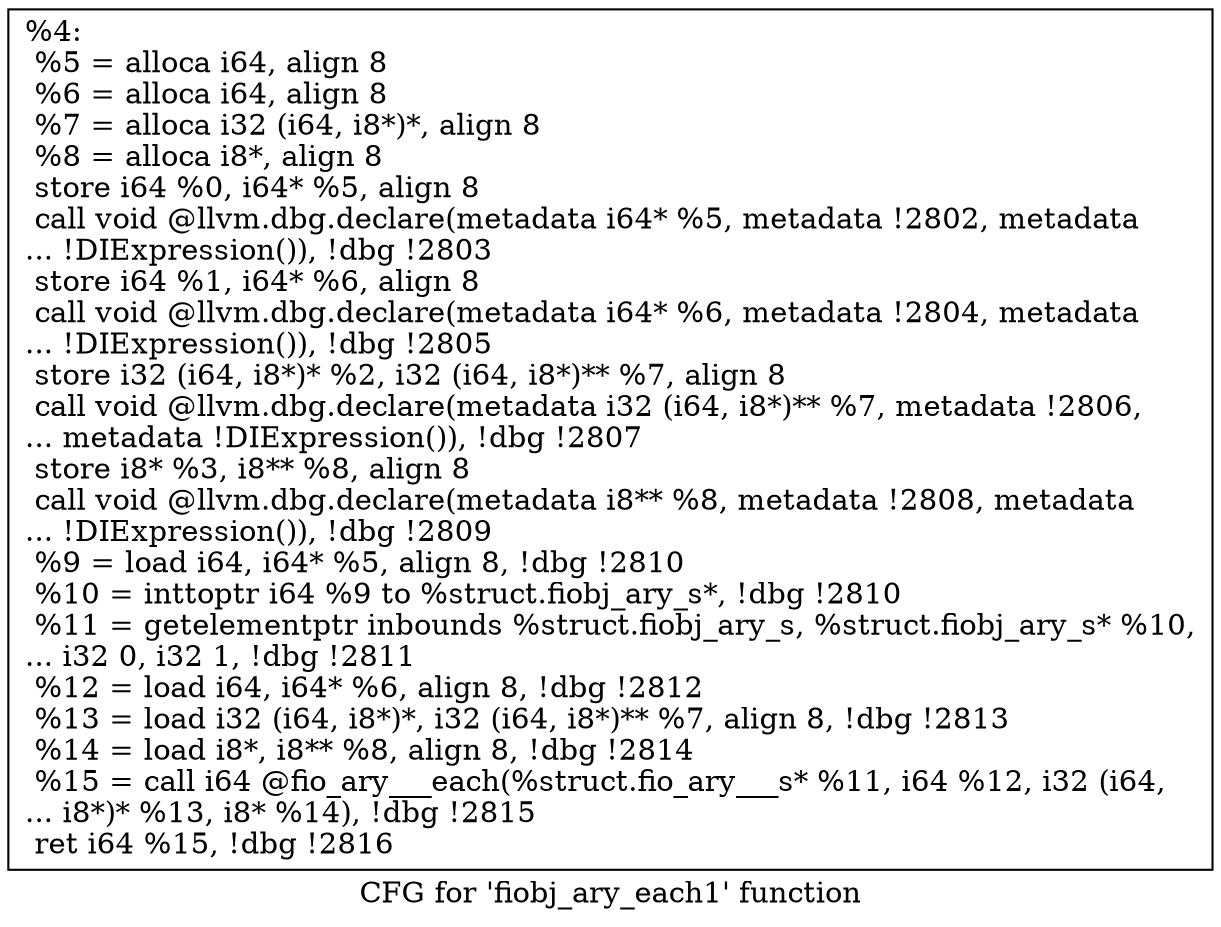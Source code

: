 digraph "CFG for 'fiobj_ary_each1' function" {
	label="CFG for 'fiobj_ary_each1' function";

	Node0x556851a452c0 [shape=record,label="{%4:\l  %5 = alloca i64, align 8\l  %6 = alloca i64, align 8\l  %7 = alloca i32 (i64, i8*)*, align 8\l  %8 = alloca i8*, align 8\l  store i64 %0, i64* %5, align 8\l  call void @llvm.dbg.declare(metadata i64* %5, metadata !2802, metadata\l... !DIExpression()), !dbg !2803\l  store i64 %1, i64* %6, align 8\l  call void @llvm.dbg.declare(metadata i64* %6, metadata !2804, metadata\l... !DIExpression()), !dbg !2805\l  store i32 (i64, i8*)* %2, i32 (i64, i8*)** %7, align 8\l  call void @llvm.dbg.declare(metadata i32 (i64, i8*)** %7, metadata !2806,\l... metadata !DIExpression()), !dbg !2807\l  store i8* %3, i8** %8, align 8\l  call void @llvm.dbg.declare(metadata i8** %8, metadata !2808, metadata\l... !DIExpression()), !dbg !2809\l  %9 = load i64, i64* %5, align 8, !dbg !2810\l  %10 = inttoptr i64 %9 to %struct.fiobj_ary_s*, !dbg !2810\l  %11 = getelementptr inbounds %struct.fiobj_ary_s, %struct.fiobj_ary_s* %10,\l... i32 0, i32 1, !dbg !2811\l  %12 = load i64, i64* %6, align 8, !dbg !2812\l  %13 = load i32 (i64, i8*)*, i32 (i64, i8*)** %7, align 8, !dbg !2813\l  %14 = load i8*, i8** %8, align 8, !dbg !2814\l  %15 = call i64 @fio_ary___each(%struct.fio_ary___s* %11, i64 %12, i32 (i64,\l... i8*)* %13, i8* %14), !dbg !2815\l  ret i64 %15, !dbg !2816\l}"];
}
